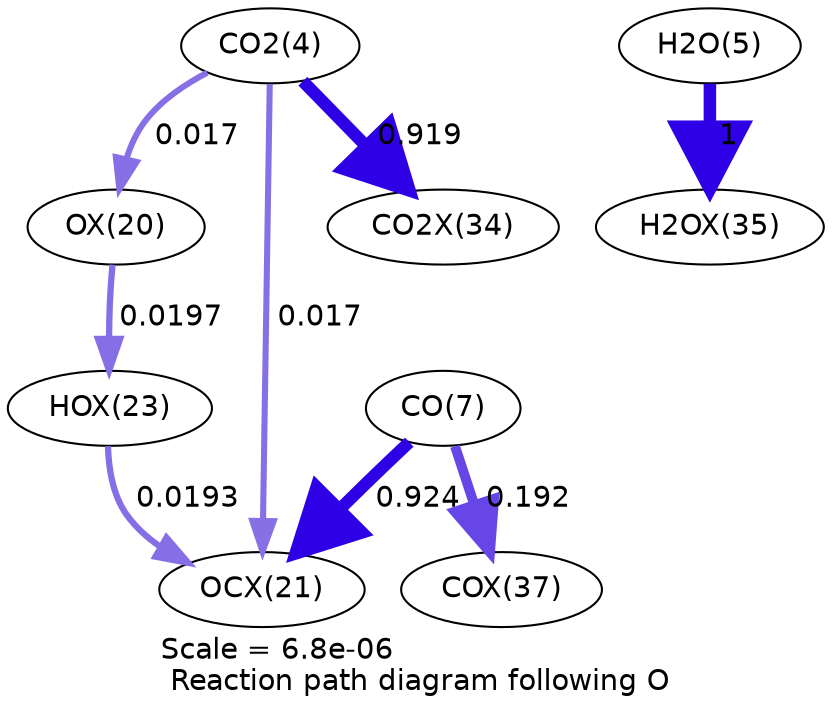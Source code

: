 digraph reaction_paths {
center=1;
s23 -> s26[fontname="Helvetica", penwidth=3.03, arrowsize=1.52, color="0.7, 0.52, 0.9"
, label=" 0.0197"];
s6 -> s23[fontname="Helvetica", penwidth=2.92, arrowsize=1.46, color="0.7, 0.517, 0.9"
, label=" 0.017"];
s26 -> s24[fontname="Helvetica", penwidth=3.02, arrowsize=1.51, color="0.7, 0.519, 0.9"
, label=" 0.0193"];
s7 -> s33[fontname="Helvetica", penwidth=6, arrowsize=3, color="0.7, 1.5, 0.9"
, label=" 1"];
s9 -> s24[fontname="Helvetica", penwidth=5.94, arrowsize=2.97, color="0.7, 1.42, 0.9"
, label=" 0.924"];
s9 -> s35[fontname="Helvetica", penwidth=4.76, arrowsize=2.38, color="0.7, 0.692, 0.9"
, label=" 0.192"];
s6 -> s24[fontname="Helvetica", penwidth=2.92, arrowsize=1.46, color="0.7, 0.517, 0.9"
, label=" 0.017"];
s6 -> s32[fontname="Helvetica", penwidth=5.94, arrowsize=2.97, color="0.7, 1.42, 0.9"
, label=" 0.919"];
s6 [ fontname="Helvetica", label="CO2(4)"];
s7 [ fontname="Helvetica", label="H2O(5)"];
s9 [ fontname="Helvetica", label="CO(7)"];
s23 [ fontname="Helvetica", label="OX(20)"];
s24 [ fontname="Helvetica", label="OCX(21)"];
s26 [ fontname="Helvetica", label="HOX(23)"];
s32 [ fontname="Helvetica", label="CO2X(34)"];
s33 [ fontname="Helvetica", label="H2OX(35)"];
s35 [ fontname="Helvetica", label="COX(37)"];
 label = "Scale = 6.8e-06\l Reaction path diagram following O";
 fontname = "Helvetica";
}

